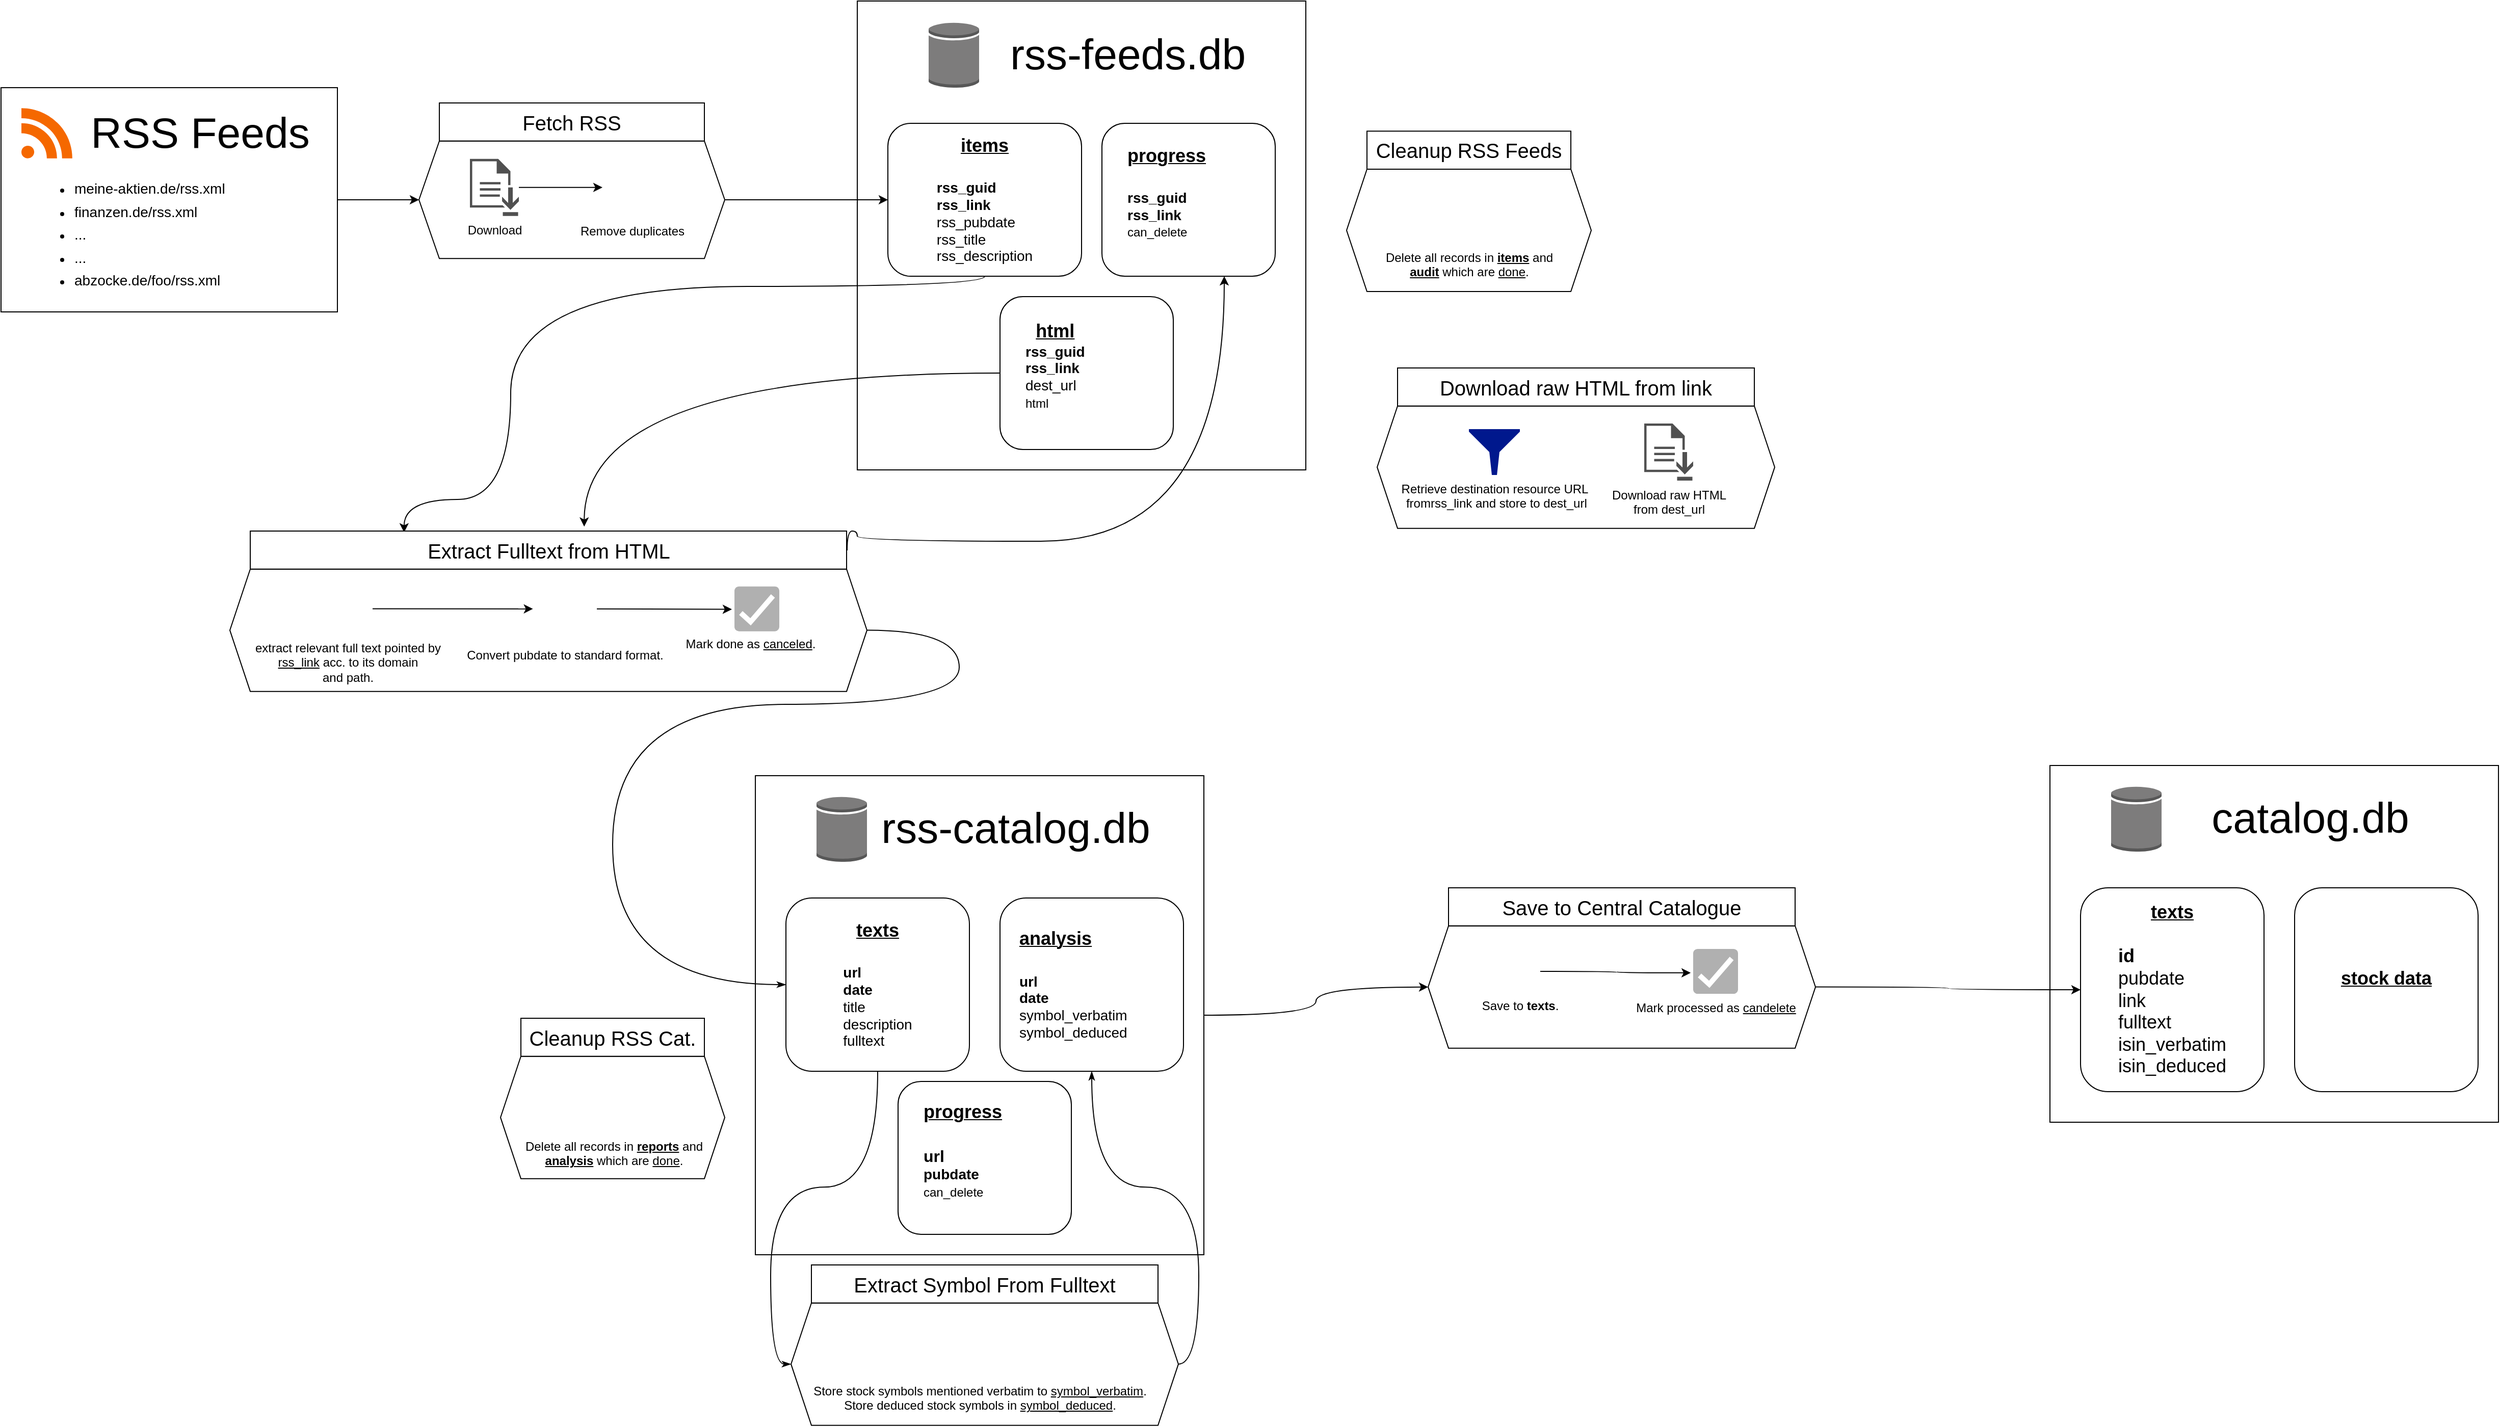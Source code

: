 <mxfile version="14.4.3" type="device"><diagram name="Page-1" id="c7488fd3-1785-93aa-aadb-54a6760d102a"><mxGraphModel dx="4014" dy="1696" grid="1" gridSize="10" guides="1" tooltips="1" connect="1" arrows="1" fold="1" page="1" pageScale="1" pageWidth="1100" pageHeight="850" background="#ffffff" math="0" shadow="0"><root><mxCell id="0"/><mxCell id="1" parent="0"/><mxCell id="L96eIanU1S4voTSLZeWV-96" value="" style="shape=hexagon;perimeter=hexagonPerimeter2;whiteSpace=wrap;html=1;fixedSize=1;" parent="1" vertex="1"><mxGeometry x="295" y="1397.33" width="380" height="120" as="geometry"/></mxCell><mxCell id="L96eIanU1S4voTSLZeWV-49" value="" style="shape=hexagon;perimeter=hexagonPerimeter2;whiteSpace=wrap;html=1;fixedSize=1;" parent="1" vertex="1"><mxGeometry x="-70" y="257.33" width="300" height="115.33" as="geometry"/></mxCell><mxCell id="L96eIanU1S4voTSLZeWV-45" style="edgeStyle=orthogonalEdgeStyle;curved=1;rounded=0;orthogonalLoop=1;jettySize=auto;html=1;entryX=0;entryY=0.5;entryDx=0;entryDy=0;" parent="1" source="L96eIanU1S4voTSLZeWV-40" target="L96eIanU1S4voTSLZeWV-49" edge="1"><mxGeometry relative="1" as="geometry"/></mxCell><mxCell id="L96eIanU1S4voTSLZeWV-40" value="" style="rounded=0;whiteSpace=wrap;html=1;" parent="1" vertex="1"><mxGeometry x="-480" y="205" width="330" height="220" as="geometry"/></mxCell><mxCell id="L96eIanU1S4voTSLZeWV-3" value="" style="rounded=0;whiteSpace=wrap;html=1;" parent="1" vertex="1"><mxGeometry x="360" y="120" width="440" height="460" as="geometry"/></mxCell><mxCell id="L96eIanU1S4voTSLZeWV-2" value="" style="outlineConnect=0;dashed=0;verticalLabelPosition=bottom;verticalAlign=top;align=center;html=1;shape=mxgraph.aws3.generic_database;fillColor=#7D7C7C;gradientColor=none;" parent="1" vertex="1"><mxGeometry x="430" y="140.5" width="49.5" height="64.5" as="geometry"/></mxCell><mxCell id="L96eIanU1S4voTSLZeWV-4" value="&lt;div style=&quot;font-size: 42px&quot;&gt;&lt;font style=&quot;font-size: 42px&quot;&gt;rss-feeds.db&lt;/font&gt;&lt;/div&gt;" style="text;html=1;resizable=0;autosize=1;align=center;verticalAlign=middle;points=[];fillColor=none;strokeColor=none;rounded=0;" parent="1" vertex="1"><mxGeometry x="500" y="162.75" width="250" height="20" as="geometry"/></mxCell><mxCell id="L96eIanU1S4voTSLZeWV-36" value="&lt;div&gt;&lt;u&gt;&lt;font style=&quot;font-size: 18px&quot;&gt;&lt;b&gt;items&lt;/b&gt;&lt;/font&gt;&lt;/u&gt;&lt;/div&gt;&lt;div&gt;&lt;b&gt;&lt;font style=&quot;font-size: 18px&quot;&gt;&lt;br&gt;&lt;/font&gt;&lt;/b&gt;&lt;/div&gt;&lt;div align=&quot;left&quot;&gt;&lt;font style=&quot;font-size: 14px&quot;&gt;&lt;b&gt;rss_guid&lt;/b&gt;&lt;br&gt;&lt;/font&gt;&lt;/div&gt;&lt;div align=&quot;left&quot;&gt;&lt;b&gt;&lt;font style=&quot;font-size: 14px&quot;&gt;rss_link&lt;/font&gt;&lt;/b&gt;&lt;/div&gt;&lt;div align=&quot;left&quot;&gt;&lt;font style=&quot;font-size: 14px&quot;&gt;rss_pubdate&lt;/font&gt;&lt;/div&gt;&lt;div align=&quot;left&quot;&gt;&lt;font style=&quot;font-size: 14px&quot;&gt;rss_title&lt;/font&gt;&lt;/div&gt;&lt;div align=&quot;left&quot;&gt;&lt;font style=&quot;font-size: 14px&quot;&gt;rss_description&lt;br&gt;&lt;/font&gt;&lt;/div&gt;" style="rounded=1;whiteSpace=wrap;html=1;" parent="1" vertex="1"><mxGeometry x="390" y="240" width="190" height="150" as="geometry"/></mxCell><mxCell id="L96eIanU1S4voTSLZeWV-37" value="" style="dashed=0;outlineConnect=0;html=1;align=center;labelPosition=center;verticalLabelPosition=bottom;verticalAlign=top;shape=mxgraph.weblogos.rss;fillColor=#F56800;strokeColor=none" parent="1" vertex="1"><mxGeometry x="-460" y="225" width="50" height="49.35" as="geometry"/></mxCell><mxCell id="L96eIanU1S4voTSLZeWV-41" value="&lt;font style=&quot;font-size: 42px&quot;&gt;RSS Feeds&lt;/font&gt;" style="text;html=1;resizable=0;autosize=1;align=center;verticalAlign=middle;points=[];fillColor=none;strokeColor=none;rounded=0;" parent="1" vertex="1"><mxGeometry x="-400" y="234.67" width="230" height="30" as="geometry"/></mxCell><mxCell id="L96eIanU1S4voTSLZeWV-42" value="&lt;div align=&quot;left&quot;&gt;&lt;ul style=&quot;line-height: 180%&quot;&gt;&lt;li&gt;&lt;font style=&quot;font-size: 14px&quot;&gt;meine-aktien.de/rss.xml&lt;/font&gt;&lt;/li&gt;&lt;li&gt;&lt;font style=&quot;font-size: 14px&quot;&gt;finanzen.de/rss.xml&lt;/font&gt;&lt;/li&gt;&lt;li&gt;&lt;font style=&quot;font-size: 14px&quot;&gt;...&lt;/font&gt;&lt;/li&gt;&lt;li&gt;&lt;font style=&quot;font-size: 14px&quot;&gt;...&lt;/font&gt;&lt;/li&gt;&lt;li&gt;&lt;font style=&quot;font-size: 14px&quot;&gt;abzocke.de/foo/rss.xml&lt;br&gt;&lt;/font&gt;&lt;/li&gt;&lt;/ul&gt;&lt;/div&gt;" style="text;html=1;strokeColor=none;fillColor=none;align=left;verticalAlign=middle;whiteSpace=wrap;rounded=0;" parent="1" vertex="1"><mxGeometry x="-450" y="295" width="261" height="110" as="geometry"/></mxCell><mxCell id="L96eIanU1S4voTSLZeWV-47" style="edgeStyle=orthogonalEdgeStyle;curved=1;rounded=0;orthogonalLoop=1;jettySize=auto;html=1;entryX=0;entryY=0.5;entryDx=0;entryDy=0;" parent="1" source="L96eIanU1S4voTSLZeWV-44" target="L96eIanU1S4voTSLZeWV-46" edge="1"><mxGeometry relative="1" as="geometry"/></mxCell><mxCell id="L96eIanU1S4voTSLZeWV-44" value="Download" style="pointerEvents=1;shadow=0;dashed=0;html=1;strokeColor=none;fillColor=#505050;labelPosition=center;verticalLabelPosition=bottom;verticalAlign=top;outlineConnect=0;align=center;shape=mxgraph.office.concepts.download;" parent="1" vertex="1"><mxGeometry x="-20" y="274.93" width="48" height="56" as="geometry"/></mxCell><mxCell id="L96eIanU1S4voTSLZeWV-48" style="edgeStyle=orthogonalEdgeStyle;curved=1;rounded=0;orthogonalLoop=1;jettySize=auto;html=1;exitX=1;exitY=0.5;exitDx=0;exitDy=0;" parent="1" source="L96eIanU1S4voTSLZeWV-49" target="L96eIanU1S4voTSLZeWV-36" edge="1"><mxGeometry relative="1" as="geometry"><mxPoint x="230" y="315" as="sourcePoint"/></mxGeometry></mxCell><mxCell id="L96eIanU1S4voTSLZeWV-46" value="Remove duplicates" style="shape=image;html=1;verticalAlign=top;verticalLabelPosition=bottom;labelBackgroundColor=#ffffff;imageAspect=0;aspect=fixed;image=https://cdn0.iconfinder.com/data/icons/social-productivity/512/Copy_duplicate-128.png" parent="1" vertex="1"><mxGeometry x="110" y="274.35" width="57.15" height="57.15" as="geometry"/></mxCell><mxCell id="L96eIanU1S4voTSLZeWV-50" value="&lt;div align=&quot;center&quot;&gt;&lt;u&gt;&lt;b&gt;&lt;font style=&quot;font-size: 18px&quot;&gt;progress&lt;/font&gt;&lt;/b&gt;&lt;/u&gt;&lt;/div&gt;&lt;div&gt;&lt;font style=&quot;font-size: 18px&quot;&gt;&lt;b&gt;&lt;br&gt;&lt;/b&gt;&lt;/font&gt;&lt;/div&gt;&lt;div&gt;&lt;b&gt;&lt;font style=&quot;font-size: 14px&quot;&gt;rss_guid&lt;br&gt;&lt;/font&gt;&lt;/b&gt;&lt;/div&gt;&lt;div&gt;&lt;b&gt;&lt;font style=&quot;font-size: 14px&quot;&gt;rss_link&lt;/font&gt;&lt;/b&gt;&lt;/div&gt;&lt;div&gt;can_delete&lt;font style=&quot;font-size: 14px&quot;&gt;&lt;u&gt;&lt;br&gt;&lt;/u&gt;&lt;/font&gt;&lt;/div&gt;&lt;div&gt;&lt;br&gt;&lt;/div&gt;" style="rounded=1;whiteSpace=wrap;html=1;align=left;spacingLeft=23;" parent="1" vertex="1"><mxGeometry x="600" y="240" width="170" height="150" as="geometry"/></mxCell><mxCell id="L96eIanU1S4voTSLZeWV-52" value="" style="rounded=0;whiteSpace=wrap;html=1;" parent="1" vertex="1"><mxGeometry x="260" y="880" width="440" height="470" as="geometry"/></mxCell><mxCell id="L96eIanU1S4voTSLZeWV-53" value="" style="outlineConnect=0;dashed=0;verticalLabelPosition=bottom;verticalAlign=top;align=center;html=1;shape=mxgraph.aws3.generic_database;fillColor=#7D7C7C;gradientColor=none;" parent="1" vertex="1"><mxGeometry x="320" y="900" width="49.5" height="64.5" as="geometry"/></mxCell><mxCell id="L96eIanU1S4voTSLZeWV-54" value="&lt;div style=&quot;font-size: 42px&quot;&gt;&lt;font style=&quot;font-size: 42px&quot;&gt;rss-catalog.db&lt;/font&gt;&lt;/div&gt;" style="text;html=1;resizable=0;autosize=1;align=center;verticalAlign=middle;points=[];fillColor=none;strokeColor=none;rounded=0;" parent="1" vertex="1"><mxGeometry x="375" y="922.25" width="280" height="20" as="geometry"/></mxCell><mxCell id="L96eIanU1S4voTSLZeWV-55" value="&lt;div&gt;&lt;u&gt;&lt;font style=&quot;font-size: 18px&quot;&gt;&lt;b&gt;texts&lt;/b&gt;&lt;/font&gt;&lt;/u&gt;&lt;/div&gt;&lt;div&gt;&lt;font style=&quot;font-size: 18px&quot;&gt;&lt;b&gt;&lt;br&gt;&lt;/b&gt;&lt;/font&gt;&lt;/div&gt;&lt;div align=&quot;left&quot;&gt;&lt;b&gt;&lt;font style=&quot;font-size: 14px&quot;&gt;url&lt;/font&gt;&lt;font style=&quot;font-size: 14px&quot;&gt;&lt;br&gt;&lt;/font&gt;&lt;/b&gt;&lt;/div&gt;&lt;div align=&quot;left&quot;&gt;&lt;font style=&quot;font-size: 14px&quot;&gt;&lt;b&gt;date&lt;/b&gt;&lt;br&gt;&lt;/font&gt;&lt;/div&gt;&lt;div align=&quot;left&quot;&gt;&lt;font style=&quot;font-size: 14px&quot;&gt;title&lt;br&gt;&lt;/font&gt;&lt;/div&gt;&lt;div align=&quot;left&quot;&gt;&lt;font style=&quot;font-size: 14px&quot;&gt;description&lt;br&gt;&lt;/font&gt;&lt;/div&gt;&lt;div align=&quot;left&quot;&gt;&lt;font style=&quot;font-size: 14px&quot;&gt;fulltext&lt;/font&gt;&lt;/div&gt;" style="rounded=1;whiteSpace=wrap;html=1;" parent="1" vertex="1"><mxGeometry x="290" y="1000" width="180" height="170" as="geometry"/></mxCell><mxCell id="L96eIanU1S4voTSLZeWV-76" style="edgeStyle=orthogonalEdgeStyle;curved=1;rounded=0;orthogonalLoop=1;jettySize=auto;html=1;endArrow=none;endFill=0;startArrow=classic;startFill=1;exitX=0.258;exitY=0.036;exitDx=0;exitDy=0;exitPerimeter=0;" parent="1" source="L96eIanU1S4voTSLZeWV-93" target="L96eIanU1S4voTSLZeWV-36" edge="1"><mxGeometry relative="1" as="geometry"><mxPoint x="414" y="540" as="sourcePoint"/><Array as="points"><mxPoint x="20" y="609"/><mxPoint x="20" y="400"/><mxPoint x="485" y="400"/></Array></mxGeometry></mxCell><mxCell id="L96eIanU1S4voTSLZeWV-79" style="edgeStyle=orthogonalEdgeStyle;curved=1;rounded=0;orthogonalLoop=1;jettySize=auto;html=1;entryX=0;entryY=0.5;entryDx=0;entryDy=0;startArrow=none;startFill=0;endArrow=classicThin;endFill=1;" parent="1" source="L96eIanU1S4voTSLZeWV-57" target="L96eIanU1S4voTSLZeWV-55" edge="1"><mxGeometry relative="1" as="geometry"><Array as="points"><mxPoint x="460" y="810"/><mxPoint x="120" y="810"/><mxPoint x="120" y="1085"/></Array></mxGeometry></mxCell><mxCell id="L96eIanU1S4voTSLZeWV-57" value="" style="shape=hexagon;perimeter=hexagonPerimeter2;whiteSpace=wrap;html=1;fixedSize=1;" parent="1" vertex="1"><mxGeometry x="-255.5" y="677.33" width="625" height="120" as="geometry"/></mxCell><mxCell id="L96eIanU1S4voTSLZeWV-126" style="edgeStyle=orthogonalEdgeStyle;curved=1;rounded=0;orthogonalLoop=1;jettySize=auto;html=1;startArrow=none;startFill=0;endArrow=classic;endFill=1;" parent="1" source="L96eIanU1S4voTSLZeWV-61" target="L96eIanU1S4voTSLZeWV-125" edge="1"><mxGeometry relative="1" as="geometry"/></mxCell><mxCell id="L96eIanU1S4voTSLZeWV-61" value="&lt;div&gt;extract relevant full text pointed by &lt;br&gt;&lt;/div&gt;&lt;div&gt;&lt;u&gt;rss_link&lt;/u&gt; acc. to its domain &lt;br&gt;&lt;/div&gt;&lt;div&gt;and path.&lt;/div&gt;" style="shape=image;html=1;verticalAlign=top;verticalLabelPosition=bottom;labelBackgroundColor=#ffffff;imageAspect=0;aspect=fixed;image=https://cdn0.iconfinder.com/data/icons/entypo/100/extract-128.png;align=center;" parent="1" vertex="1"><mxGeometry x="-165.5" y="691.33" width="50" height="50" as="geometry"/></mxCell><mxCell id="L96eIanU1S4voTSLZeWV-63" value="&lt;div&gt;Store stock symbols mentioned verbatim to &lt;u&gt;symbol_verbatim&lt;/u&gt;.&lt;/div&gt;&lt;div&gt;Store deduced stock symbols in &lt;u&gt;symbol_deduced&lt;/u&gt;.&lt;br&gt;&lt;/div&gt;" style="shape=image;html=1;verticalAlign=top;verticalLabelPosition=bottom;labelBackgroundColor=#ffffff;imageAspect=0;aspect=fixed;image=https://cdn4.iconfinder.com/data/icons/success-filloutline/64/chart-analytics-stocks-increasing-growth-128.png;align=center;" parent="1" vertex="1"><mxGeometry x="450" y="1410" width="60" height="60" as="geometry"/></mxCell><mxCell id="L96eIanU1S4voTSLZeWV-65" value="" style="dashed=0;labelPosition=right;align=left;shape=mxgraph.gmdl.checkbox;strokeColor=none;fillColor=#B0B0B0;strokeWidth=2;aspect=fixed;verticalAlign=bottom;" parent="1" vertex="1"><mxGeometry x="239.5" y="694.33" width="44" height="44" as="geometry"/></mxCell><mxCell id="L96eIanU1S4voTSLZeWV-73" value="&lt;div&gt;Mark done as &lt;u&gt;canceled&lt;/u&gt;.&lt;/div&gt;" style="text;html=1;resizable=0;autosize=1;align=center;verticalAlign=middle;points=[];fillColor=none;strokeColor=none;rounded=0;" parent="1" vertex="1"><mxGeometry x="184.5" y="741.33" width="140" height="20" as="geometry"/></mxCell><mxCell id="L96eIanU1S4voTSLZeWV-75" value="&lt;div align=&quot;left&quot;&gt;&lt;font size=&quot;1&quot;&gt;&lt;u&gt;&lt;b style=&quot;font-size: 18px&quot;&gt;analysis&lt;/b&gt;&lt;/u&gt;&lt;/font&gt;&lt;/div&gt;&lt;div align=&quot;left&quot;&gt;&lt;font style=&quot;font-size: 18px&quot;&gt;&lt;b&gt;&lt;br&gt;&lt;/b&gt;&lt;/font&gt;&lt;/div&gt;&lt;div align=&quot;left&quot;&gt;&lt;b style=&quot;font-size: 14px&quot;&gt;url&lt;/b&gt;&lt;/div&gt;&lt;div align=&quot;left&quot;&gt;&lt;b style=&quot;font-size: 14px&quot;&gt;date&lt;/b&gt;&lt;br&gt;&lt;/div&gt;&lt;div style=&quot;font-size: 14px&quot; align=&quot;left&quot;&gt;symbol&lt;font style=&quot;font-size: 14px&quot;&gt;_verbatim&lt;br&gt;&lt;/font&gt;&lt;/div&gt;&lt;div align=&quot;left&quot;&gt;&lt;font style=&quot;font-size: 14px&quot;&gt;symbol_deduced&lt;/font&gt;&lt;/div&gt;" style="rounded=1;whiteSpace=wrap;html=1;align=left;spacingLeft=17;" parent="1" vertex="1"><mxGeometry x="500" y="1000" width="180" height="170" as="geometry"/></mxCell><mxCell id="L96eIanU1S4voTSLZeWV-81" value="" style="shape=hexagon;perimeter=hexagonPerimeter2;whiteSpace=wrap;html=1;fixedSize=1;" parent="1" vertex="1"><mxGeometry x="840" y="285" width="240" height="120" as="geometry"/></mxCell><mxCell id="L96eIanU1S4voTSLZeWV-86" value="&lt;div&gt;Delete all records in &lt;u&gt;&lt;b&gt;items&lt;/b&gt;&lt;/u&gt; and &lt;br&gt;&lt;/div&gt;&lt;div&gt;&lt;u&gt;&lt;b&gt;audit&lt;/b&gt;&lt;/u&gt; which are &lt;u&gt;done&lt;/u&gt;.&lt;/div&gt;" style="shape=image;html=1;verticalAlign=top;verticalLabelPosition=bottom;labelBackgroundColor=#ffffff;imageAspect=0;aspect=fixed;image=https://cdn3.iconfinder.com/data/icons/materia-flat-halloween-free/24/039_007_broom_halloween_witch_magic-128.png;align=center;" parent="1" vertex="1"><mxGeometry x="928.67" y="295" width="62.67" height="62.67" as="geometry"/></mxCell><mxCell id="L96eIanU1S4voTSLZeWV-89" value="&lt;font style=&quot;font-size: 20px&quot;&gt;Fetch RSS&lt;/font&gt;" style="rounded=0;whiteSpace=wrap;html=1;align=center;" parent="1" vertex="1"><mxGeometry x="-50" y="220" width="260" height="37.33" as="geometry"/></mxCell><mxCell id="L96eIanU1S4voTSLZeWV-92" value="&lt;font style=&quot;font-size: 20px&quot;&gt;Cleanup RSS&lt;/font&gt;&lt;font style=&quot;font-size: 20px&quot;&gt; Feeds&lt;/font&gt;" style="rounded=0;whiteSpace=wrap;html=1;align=center;" parent="1" vertex="1"><mxGeometry x="860" y="247.67" width="200" height="37.33" as="geometry"/></mxCell><mxCell id="7Yo4P3cQVqL27J-hmTuU-13" style="edgeStyle=orthogonalEdgeStyle;curved=1;rounded=0;orthogonalLoop=1;jettySize=auto;html=1;" parent="1" target="L96eIanU1S4voTSLZeWV-50" edge="1"><mxGeometry relative="1" as="geometry"><mxPoint x="350" y="659" as="sourcePoint"/><Array as="points"><mxPoint x="360" y="640"/><mxPoint x="360" y="650"/><mxPoint x="720" y="650"/></Array></mxGeometry></mxCell><mxCell id="L96eIanU1S4voTSLZeWV-93" value="&lt;font style=&quot;font-size: 20px&quot;&gt;Extract Fulltext from HTML&lt;br&gt;&lt;/font&gt;" style="rounded=0;whiteSpace=wrap;html=1;align=center;" parent="1" vertex="1"><mxGeometry x="-235.5" y="640" width="585" height="37.33" as="geometry"/></mxCell><mxCell id="L96eIanU1S4voTSLZeWV-101" value="&lt;font style=&quot;font-size: 20px&quot;&gt;Extract Symbol From Fulltext&lt;br&gt;&lt;/font&gt;" style="rounded=0;whiteSpace=wrap;html=1;align=center;" parent="1" vertex="1"><mxGeometry x="315" y="1360" width="340" height="37.33" as="geometry"/></mxCell><mxCell id="L96eIanU1S4voTSLZeWV-104" style="edgeStyle=orthogonalEdgeStyle;curved=1;rounded=0;orthogonalLoop=1;jettySize=auto;html=1;entryX=0.5;entryY=1;entryDx=0;entryDy=0;startArrow=classicThin;startFill=1;endArrow=none;endFill=0;exitX=0;exitY=0.5;exitDx=0;exitDy=0;" parent="1" source="L96eIanU1S4voTSLZeWV-96" target="L96eIanU1S4voTSLZeWV-55" edge="1"><mxGeometry relative="1" as="geometry"/></mxCell><mxCell id="L96eIanU1S4voTSLZeWV-105" style="edgeStyle=orthogonalEdgeStyle;curved=1;rounded=0;orthogonalLoop=1;jettySize=auto;html=1;exitX=1;exitY=0.5;exitDx=0;exitDy=0;entryX=0.5;entryY=1;entryDx=0;entryDy=0;startArrow=none;startFill=0;endArrow=classicThin;endFill=1;" parent="1" source="L96eIanU1S4voTSLZeWV-96" target="L96eIanU1S4voTSLZeWV-75" edge="1"><mxGeometry relative="1" as="geometry"/></mxCell><mxCell id="L96eIanU1S4voTSLZeWV-106" value="" style="rounded=0;whiteSpace=wrap;html=1;" parent="1" vertex="1"><mxGeometry x="1530" y="870" width="440" height="350" as="geometry"/></mxCell><mxCell id="L96eIanU1S4voTSLZeWV-107" value="" style="outlineConnect=0;dashed=0;verticalLabelPosition=bottom;verticalAlign=top;align=center;html=1;shape=mxgraph.aws3.generic_database;fillColor=#7D7C7C;gradientColor=none;" parent="1" vertex="1"><mxGeometry x="1590" y="890" width="49.5" height="64.5" as="geometry"/></mxCell><mxCell id="L96eIanU1S4voTSLZeWV-108" value="&lt;div style=&quot;font-size: 42px&quot;&gt;&lt;font style=&quot;font-size: 42px&quot;&gt;catalog.db&lt;/font&gt;&lt;/div&gt;" style="text;html=1;resizable=0;autosize=1;align=center;verticalAlign=middle;points=[];fillColor=none;strokeColor=none;rounded=0;" parent="1" vertex="1"><mxGeometry x="1680" y="912.25" width="210" height="20" as="geometry"/></mxCell><mxCell id="L96eIanU1S4voTSLZeWV-109" value="&lt;div&gt;&lt;u&gt;&lt;font style=&quot;font-size: 18px&quot;&gt;&lt;b&gt;texts&lt;/b&gt;&lt;/font&gt;&lt;/u&gt;&lt;/div&gt;&lt;div style=&quot;font-size: 18px&quot;&gt;&lt;font style=&quot;font-size: 18px&quot;&gt;&lt;b&gt;&lt;br&gt;&lt;/b&gt;&lt;/font&gt;&lt;/div&gt;&lt;div style=&quot;font-size: 18px&quot; align=&quot;left&quot;&gt;&lt;font style=&quot;font-size: 18px&quot;&gt;&lt;b&gt;id&lt;br&gt;&lt;/b&gt;&lt;/font&gt;&lt;/div&gt;&lt;div style=&quot;font-size: 18px&quot; align=&quot;left&quot;&gt;&lt;font style=&quot;font-size: 18px&quot;&gt;pubdate&lt;font style=&quot;font-size: 18px&quot;&gt;&lt;br&gt;&lt;/font&gt;&lt;/font&gt;&lt;/div&gt;&lt;div style=&quot;font-size: 18px&quot; align=&quot;left&quot;&gt;&lt;font style=&quot;font-size: 18px&quot;&gt;&lt;font style=&quot;font-size: 18px&quot;&gt;link&lt;br&gt;&lt;/font&gt;&lt;/font&gt;&lt;/div&gt;&lt;div style=&quot;font-size: 18px&quot; align=&quot;left&quot;&gt;&lt;font style=&quot;font-size: 18px&quot;&gt;fulltext&lt;br&gt;&lt;/font&gt;&lt;/div&gt;&lt;div style=&quot;font-size: 18px&quot; align=&quot;left&quot;&gt;&lt;font style=&quot;font-size: 18px&quot;&gt;isin_verbatim&lt;/font&gt;&lt;/div&gt;&lt;div style=&quot;font-size: 18px&quot; align=&quot;left&quot;&gt;&lt;font style=&quot;font-size: 18px&quot;&gt;isin_deduced&lt;/font&gt;&lt;/div&gt;" style="rounded=1;whiteSpace=wrap;html=1;" parent="1" vertex="1"><mxGeometry x="1560" y="990" width="180" height="200" as="geometry"/></mxCell><mxCell id="L96eIanU1S4voTSLZeWV-110" value="&lt;font style=&quot;font-size: 18px&quot;&gt;&lt;u&gt;&lt;b&gt;stock data&lt;/b&gt;&lt;/u&gt;&lt;/font&gt;&lt;br&gt;&lt;div&gt;&lt;font style=&quot;font-size: 18px&quot;&gt;&lt;b&gt;&lt;br&gt;&lt;/b&gt;&lt;/font&gt;&lt;/div&gt;" style="rounded=1;whiteSpace=wrap;html=1;" parent="1" vertex="1"><mxGeometry x="1770" y="990" width="180" height="200" as="geometry"/></mxCell><mxCell id="L96eIanU1S4voTSLZeWV-112" value="" style="shape=hexagon;perimeter=hexagonPerimeter2;whiteSpace=wrap;html=1;fixedSize=1;" parent="1" vertex="1"><mxGeometry x="10" y="1155.33" width="220" height="120" as="geometry"/></mxCell><mxCell id="L96eIanU1S4voTSLZeWV-113" value="&lt;div&gt;Delete all records in &lt;u&gt;&lt;b&gt;reports&lt;/b&gt;&lt;/u&gt; and &lt;br&gt;&lt;/div&gt;&lt;div&gt;&lt;u&gt;&lt;b&gt;analysis&lt;/b&gt;&lt;/u&gt; which are &lt;u&gt;done&lt;/u&gt;.&lt;/div&gt;" style="shape=image;html=1;verticalAlign=top;verticalLabelPosition=bottom;labelBackgroundColor=#ffffff;imageAspect=0;aspect=fixed;image=https://cdn3.iconfinder.com/data/icons/materia-flat-halloween-free/24/039_007_broom_halloween_witch_magic-128.png;align=center;" parent="1" vertex="1"><mxGeometry x="90" y="1167.34" width="62.67" height="62.67" as="geometry"/></mxCell><mxCell id="L96eIanU1S4voTSLZeWV-114" value="&lt;font style=&quot;font-size: 20px&quot;&gt;Cleanup RSS Cat.&lt;br&gt;&lt;/font&gt;" style="rounded=0;whiteSpace=wrap;html=1;align=center;" parent="1" vertex="1"><mxGeometry x="30" y="1118" width="180" height="37.33" as="geometry"/></mxCell><mxCell id="L96eIanU1S4voTSLZeWV-122" style="edgeStyle=orthogonalEdgeStyle;curved=1;rounded=0;orthogonalLoop=1;jettySize=auto;html=1;entryX=0;entryY=0.5;entryDx=0;entryDy=0;startArrow=none;startFill=0;endArrow=classic;endFill=1;" parent="1" source="L96eIanU1S4voTSLZeWV-115" target="L96eIanU1S4voTSLZeWV-109" edge="1"><mxGeometry relative="1" as="geometry"/></mxCell><mxCell id="L96eIanU1S4voTSLZeWV-123" style="edgeStyle=orthogonalEdgeStyle;curved=1;rounded=0;orthogonalLoop=1;jettySize=auto;html=1;exitX=0;exitY=0.5;exitDx=0;exitDy=0;entryX=1;entryY=0.5;entryDx=0;entryDy=0;startArrow=classic;startFill=1;endArrow=none;endFill=0;" parent="1" source="L96eIanU1S4voTSLZeWV-115" target="L96eIanU1S4voTSLZeWV-52" edge="1"><mxGeometry relative="1" as="geometry"/></mxCell><mxCell id="L96eIanU1S4voTSLZeWV-115" value="" style="shape=hexagon;perimeter=hexagonPerimeter2;whiteSpace=wrap;html=1;fixedSize=1;" parent="1" vertex="1"><mxGeometry x="920" y="1027.33" width="380" height="120" as="geometry"/></mxCell><mxCell id="L96eIanU1S4voTSLZeWV-117" value="&lt;font style=&quot;font-size: 20px&quot;&gt;Save to Central Catalogue&lt;/font&gt;" style="rounded=0;whiteSpace=wrap;html=1;align=center;" parent="1" vertex="1"><mxGeometry x="940" y="990" width="340" height="37.33" as="geometry"/></mxCell><mxCell id="L96eIanU1S4voTSLZeWV-121" style="edgeStyle=orthogonalEdgeStyle;curved=1;rounded=0;orthogonalLoop=1;jettySize=auto;html=1;startArrow=none;startFill=0;endArrow=classic;endFill=1;entryX=-0.055;entryY=0.532;entryDx=0;entryDy=0;entryPerimeter=0;" parent="1" source="L96eIanU1S4voTSLZeWV-118" target="L96eIanU1S4voTSLZeWV-119" edge="1"><mxGeometry relative="1" as="geometry"><mxPoint x="1160" y="1074" as="targetPoint"/></mxGeometry></mxCell><mxCell id="L96eIanU1S4voTSLZeWV-118" value="Save to &lt;b&gt;texts&lt;/b&gt;." style="shape=image;html=1;verticalAlign=top;verticalLabelPosition=bottom;labelBackgroundColor=#ffffff;imageAspect=0;aspect=fixed;image=https://cdn4.iconfinder.com/data/icons/basic-user-interface-elements/700/save-guardar-diskette-128.png;align=center;" parent="1" vertex="1"><mxGeometry x="990" y="1052" width="40" height="40" as="geometry"/></mxCell><mxCell id="L96eIanU1S4voTSLZeWV-119" value="" style="dashed=0;labelPosition=right;align=left;shape=mxgraph.gmdl.checkbox;strokeColor=none;fillColor=#B0B0B0;strokeWidth=2;aspect=fixed;verticalAlign=bottom;" parent="1" vertex="1"><mxGeometry x="1180" y="1050" width="44" height="44" as="geometry"/></mxCell><mxCell id="L96eIanU1S4voTSLZeWV-120" value="Mark processed as &lt;u&gt;candelete&lt;/u&gt;" style="text;html=1;resizable=0;autosize=1;align=center;verticalAlign=middle;points=[];fillColor=none;strokeColor=none;rounded=0;" parent="1" vertex="1"><mxGeometry x="1117" y="1098" width="170" height="20" as="geometry"/></mxCell><mxCell id="L96eIanU1S4voTSLZeWV-127" style="edgeStyle=orthogonalEdgeStyle;curved=1;rounded=0;orthogonalLoop=1;jettySize=auto;html=1;entryX=-0.057;entryY=0.51;entryDx=0;entryDy=0;entryPerimeter=0;startArrow=none;startFill=0;endArrow=classic;endFill=1;" parent="1" source="L96eIanU1S4voTSLZeWV-125" target="L96eIanU1S4voTSLZeWV-65" edge="1"><mxGeometry relative="1" as="geometry"/></mxCell><mxCell id="L96eIanU1S4voTSLZeWV-125" value="Convert pubdate to standard format." style="shape=image;html=1;verticalAlign=top;verticalLabelPosition=bottom;labelBackgroundColor=#ffffff;imageAspect=0;aspect=fixed;image=https://cdn3.iconfinder.com/data/icons/currency-conversion-euro-vol-2/36/currency_money_conversion_euro_to_Bitcoin_finance-128.png;align=center;" parent="1" vertex="1"><mxGeometry x="41.83" y="684.99" width="62.67" height="62.67" as="geometry"/></mxCell><mxCell id="YqcUtGOMyexkDWNuWxN7-1" value="&lt;div align=&quot;center&quot;&gt;&lt;u&gt;&lt;b&gt;&lt;font style=&quot;font-size: 18px&quot;&gt;progress&lt;/font&gt;&lt;/b&gt;&lt;/u&gt;&lt;/div&gt;&lt;div&gt;&lt;font style=&quot;font-size: 18px&quot;&gt;&lt;b&gt;&lt;br&gt;&lt;/b&gt;&lt;/font&gt;&lt;/div&gt;&lt;div style=&quot;font-size: 16px&quot;&gt;&lt;b&gt;url&lt;font style=&quot;font-size: 14px&quot;&gt;&lt;br&gt;&lt;/font&gt;&lt;/b&gt;&lt;/div&gt;&lt;div&gt;&lt;b&gt;&lt;font style=&quot;font-size: 14px&quot;&gt;pubdate&lt;/font&gt;&lt;/b&gt;&lt;/div&gt;&lt;div&gt;can_delete&lt;font style=&quot;font-size: 14px&quot;&gt;&lt;u&gt;&lt;br&gt;&lt;/u&gt;&lt;/font&gt;&lt;/div&gt;&lt;div&gt;&lt;br&gt;&lt;/div&gt;" style="rounded=1;whiteSpace=wrap;html=1;align=left;spacingLeft=23;" parent="1" vertex="1"><mxGeometry x="400" y="1180" width="170" height="150" as="geometry"/></mxCell><mxCell id="7Yo4P3cQVqL27J-hmTuU-12" style="edgeStyle=orthogonalEdgeStyle;curved=1;rounded=0;orthogonalLoop=1;jettySize=auto;html=1;entryX=0.56;entryY=-0.117;entryDx=0;entryDy=0;entryPerimeter=0;" parent="1" source="7Yo4P3cQVqL27J-hmTuU-1" target="L96eIanU1S4voTSLZeWV-93" edge="1"><mxGeometry relative="1" as="geometry"/></mxCell><mxCell id="7Yo4P3cQVqL27J-hmTuU-1" value="&lt;div align=&quot;center&quot;&gt;&lt;span style=&quot;font-size: 18px&quot;&gt;&lt;b&gt;&lt;u&gt;html&lt;/u&gt;&lt;/b&gt;&lt;/span&gt;&lt;/div&gt;&lt;div&gt;&lt;b&gt;&lt;font style=&quot;font-size: 14px&quot;&gt;rss_guid&lt;br&gt;&lt;/font&gt;&lt;/b&gt;&lt;/div&gt;&lt;div&gt;&lt;b&gt;&lt;font style=&quot;font-size: 14px&quot;&gt;rss_link&lt;/font&gt;&lt;/b&gt;&lt;/div&gt;&lt;div&gt;&lt;font style=&quot;font-size: 14px&quot;&gt;dest_url&lt;/font&gt;&lt;/div&gt;&lt;div&gt;html&lt;font style=&quot;font-size: 14px&quot;&gt;&lt;u&gt;&lt;br&gt;&lt;/u&gt;&lt;/font&gt;&lt;/div&gt;&lt;div&gt;&lt;br&gt;&lt;/div&gt;" style="rounded=1;whiteSpace=wrap;html=1;align=left;spacingLeft=23;" parent="1" vertex="1"><mxGeometry x="500" y="410" width="170" height="150" as="geometry"/></mxCell><mxCell id="7Yo4P3cQVqL27J-hmTuU-2" value="" style="shape=hexagon;perimeter=hexagonPerimeter2;whiteSpace=wrap;html=1;fixedSize=1;" parent="1" vertex="1"><mxGeometry x="870" y="517.33" width="390" height="120" as="geometry"/></mxCell><mxCell id="7Yo4P3cQVqL27J-hmTuU-7" value="&lt;font style=&quot;font-size: 20px&quot;&gt;Download raw HTML from link&lt;/font&gt;" style="rounded=0;whiteSpace=wrap;html=1;align=center;" parent="1" vertex="1"><mxGeometry x="890" y="480.0" width="350" height="37.33" as="geometry"/></mxCell><mxCell id="7Yo4P3cQVqL27J-hmTuU-10" value="Download raw HTML&lt;br&gt;from dest_url" style="pointerEvents=1;shadow=0;dashed=0;html=1;strokeColor=none;fillColor=#505050;labelPosition=center;verticalLabelPosition=bottom;verticalAlign=top;outlineConnect=0;align=center;shape=mxgraph.office.concepts.download;" parent="1" vertex="1"><mxGeometry x="1132" y="534.5" width="48" height="56" as="geometry"/></mxCell><mxCell id="PW9ww8lnpN9kz4lxinEw-2" value="Retrieve destination resource URL&lt;br&gt;&amp;nbsp;fromrss_link and store to dest_url" style="aspect=fixed;pointerEvents=1;shadow=0;dashed=0;html=1;strokeColor=none;labelPosition=center;verticalLabelPosition=bottom;verticalAlign=top;align=center;fillColor=#00188D;shape=mxgraph.mscae.enterprise.filter" parent="1" vertex="1"><mxGeometry x="960" y="540" width="50" height="45" as="geometry"/></mxCell></root></mxGraphModel></diagram></mxfile>
